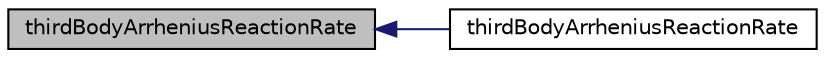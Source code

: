 digraph "thirdBodyArrheniusReactionRate"
{
  bgcolor="transparent";
  edge [fontname="Helvetica",fontsize="10",labelfontname="Helvetica",labelfontsize="10"];
  node [fontname="Helvetica",fontsize="10",shape=record];
  rankdir="LR";
  Node1 [label="thirdBodyArrheniusReactionRate",height=0.2,width=0.4,color="black", fillcolor="grey75", style="filled", fontcolor="black"];
  Node1 -> Node2 [dir="back",color="midnightblue",fontsize="10",style="solid",fontname="Helvetica"];
  Node2 [label="thirdBodyArrheniusReactionRate",height=0.2,width=0.4,color="black",URL="$a02604.html#af5a9b238ef286e3e7ef847644d9fb031",tooltip="Construct from Istream. "];
}
